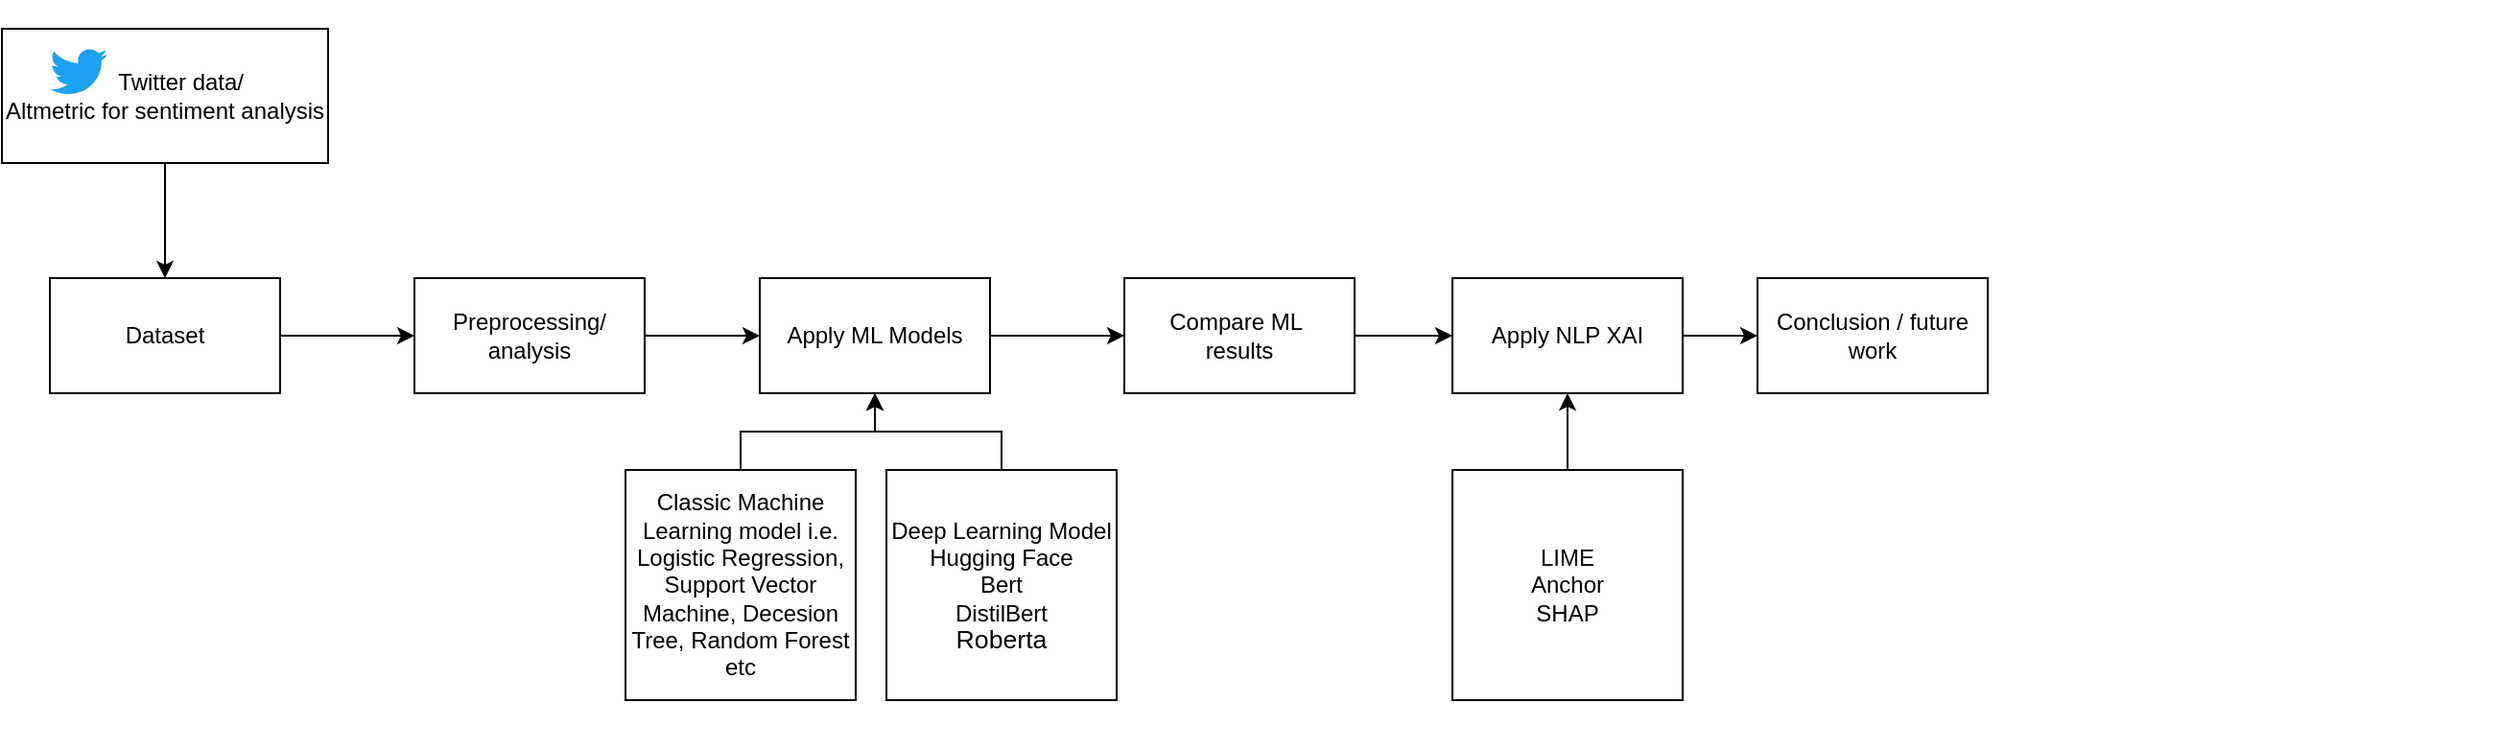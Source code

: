 <mxfile version="20.6.0" type="device"><diagram name="Page-1" id="12e1b939-464a-85fe-373e-61e167be1490"><mxGraphModel dx="1422" dy="754" grid="1" gridSize="10" guides="1" tooltips="1" connect="1" arrows="1" fold="1" page="1" pageScale="1.5" pageWidth="1169" pageHeight="826" background="none" math="0" shadow="0"><root><mxCell id="0"/><mxCell id="1" parent="0"/><mxCell id="60da8b9f42644d3a-3" value="ATTRACT" style="text;html=1;strokeColor=none;fillColor=none;align=center;verticalAlign=middle;whiteSpace=wrap;rounded=0;shadow=0;fontSize=27;fontColor=#FFFFFF;fontStyle=1" parent="1" vertex="1"><mxGeometry x="316" y="425" width="280" height="60" as="geometry"/></mxCell><mxCell id="60da8b9f42644d3a-4" value="Blog&lt;div&gt;Keywords&lt;/div&gt;&lt;div&gt;Social Media&lt;/div&gt;" style="text;html=1;strokeColor=none;fillColor=none;align=center;verticalAlign=middle;whiteSpace=wrap;rounded=0;shadow=0;fontSize=14;fontColor=#FFFFFF;" parent="1" vertex="1"><mxGeometry x="316" y="725" width="280" height="90" as="geometry"/></mxCell><mxCell id="60da8b9f42644d3a-6" value="" style="line;strokeWidth=2;html=1;rounded=0;shadow=0;fontSize=27;align=center;fillColor=none;strokeColor=#FFFFFF;" parent="1" vertex="1"><mxGeometry x="336" y="485" width="240" height="10" as="geometry"/></mxCell><mxCell id="60da8b9f42644d3a-7" value="" style="line;strokeWidth=2;html=1;rounded=0;shadow=0;fontSize=27;align=center;fillColor=none;strokeColor=#FFFFFF;" parent="1" vertex="1"><mxGeometry x="336" y="705" width="240" height="10" as="geometry"/></mxCell><mxCell id="60da8b9f42644d3a-18" value="CONVERT" style="text;html=1;strokeColor=none;fillColor=none;align=center;verticalAlign=middle;whiteSpace=wrap;rounded=0;shadow=0;fontSize=27;fontColor=#FFFFFF;fontStyle=1" parent="1" vertex="1"><mxGeometry x="596" y="425" width="280" height="60" as="geometry"/></mxCell><mxCell id="60da8b9f42644d3a-19" value="LIME" style="text;html=1;strokeColor=none;fillColor=none;align=center;verticalAlign=middle;whiteSpace=wrap;rounded=0;shadow=0;fontSize=14;fontColor=#FFFFFF;" parent="1" vertex="1"><mxGeometry x="720" y="660" width="120" height="90" as="geometry"/></mxCell><mxCell id="60da8b9f42644d3a-20" value="" style="line;strokeWidth=2;html=1;rounded=0;shadow=0;fontSize=27;align=center;fillColor=none;strokeColor=#FFFFFF;" parent="1" vertex="1"><mxGeometry x="616" y="485" width="240" height="10" as="geometry"/></mxCell><mxCell id="60da8b9f42644d3a-21" value="" style="line;strokeWidth=2;html=1;rounded=0;shadow=0;fontSize=27;align=center;fillColor=none;strokeColor=#FFFFFF;" parent="1" vertex="1"><mxGeometry x="616" y="705" width="240" height="10" as="geometry"/></mxCell><mxCell id="60da8b9f42644d3a-25" value="CLOSE" style="text;html=1;strokeColor=none;fillColor=none;align=center;verticalAlign=middle;whiteSpace=wrap;rounded=0;shadow=0;fontSize=27;fontColor=#FFFFFF;fontStyle=1" parent="1" vertex="1"><mxGeometry x="876" y="425" width="280" height="60" as="geometry"/></mxCell><mxCell id="60da8b9f42644d3a-26" value="Email&lt;div&gt;Signals&lt;/div&gt;&lt;div&gt;Workflows&lt;/div&gt;" style="text;html=1;strokeColor=none;fillColor=none;align=center;verticalAlign=middle;whiteSpace=wrap;rounded=0;shadow=0;fontSize=14;fontColor=#FFFFFF;" parent="1" vertex="1"><mxGeometry x="876" y="725" width="280" height="90" as="geometry"/></mxCell><mxCell id="60da8b9f42644d3a-27" value="" style="line;strokeWidth=2;html=1;rounded=0;shadow=0;fontSize=27;align=center;fillColor=none;strokeColor=#FFFFFF;" parent="1" vertex="1"><mxGeometry x="896" y="485" width="240" height="10" as="geometry"/></mxCell><mxCell id="60da8b9f42644d3a-28" value="" style="line;strokeWidth=2;html=1;rounded=0;shadow=0;fontSize=27;align=center;fillColor=none;strokeColor=#FFFFFF;" parent="1" vertex="1"><mxGeometry x="896" y="705" width="240" height="10" as="geometry"/></mxCell><mxCell id="60da8b9f42644d3a-32" value="DELIGHT" style="text;html=1;strokeColor=none;fillColor=none;align=center;verticalAlign=middle;whiteSpace=wrap;rounded=0;shadow=0;fontSize=27;fontColor=#FFFFFF;fontStyle=1" parent="1" vertex="1"><mxGeometry x="1156" y="425" width="280" height="60" as="geometry"/></mxCell><mxCell id="60da8b9f42644d3a-33" value="Events&lt;div&gt;Social Inbox&lt;/div&gt;&lt;div&gt;Smart Content&lt;/div&gt;" style="text;html=1;strokeColor=none;fillColor=none;align=center;verticalAlign=middle;whiteSpace=wrap;rounded=0;shadow=0;fontSize=14;fontColor=#FFFFFF;" parent="1" vertex="1"><mxGeometry x="1156" y="725" width="280" height="90" as="geometry"/></mxCell><mxCell id="60da8b9f42644d3a-34" value="" style="line;strokeWidth=2;html=1;rounded=0;shadow=0;fontSize=27;align=center;fillColor=none;strokeColor=#FFFFFF;" parent="1" vertex="1"><mxGeometry x="1176" y="485" width="240" height="10" as="geometry"/></mxCell><mxCell id="60da8b9f42644d3a-35" value="" style="line;strokeWidth=2;html=1;rounded=0;shadow=0;fontSize=27;align=center;fillColor=none;strokeColor=#FFFFFF;" parent="1" vertex="1"><mxGeometry x="1176" y="705" width="240" height="10" as="geometry"/></mxCell><mxCell id="R2GoUxkFExaCp2HPV4_3-5" style="edgeStyle=orthogonalEdgeStyle;rounded=0;orthogonalLoop=1;jettySize=auto;html=1;entryX=0;entryY=0.5;entryDx=0;entryDy=0;" parent="1" source="R2GoUxkFExaCp2HPV4_3-1" target="R2GoUxkFExaCp2HPV4_3-2" edge="1"><mxGeometry relative="1" as="geometry"/></mxCell><mxCell id="R2GoUxkFExaCp2HPV4_3-1" value="Dataset" style="rounded=0;whiteSpace=wrap;html=1;" parent="1" vertex="1"><mxGeometry x="160" y="570" width="120" height="60" as="geometry"/></mxCell><mxCell id="R2GoUxkFExaCp2HPV4_3-6" style="edgeStyle=orthogonalEdgeStyle;rounded=0;orthogonalLoop=1;jettySize=auto;html=1;entryX=0;entryY=0.5;entryDx=0;entryDy=0;" parent="1" source="R2GoUxkFExaCp2HPV4_3-2" target="R2GoUxkFExaCp2HPV4_3-3" edge="1"><mxGeometry relative="1" as="geometry"/></mxCell><mxCell id="R2GoUxkFExaCp2HPV4_3-2" value="Preprocessing/&lt;br&gt;analysis" style="rounded=0;whiteSpace=wrap;html=1;" parent="1" vertex="1"><mxGeometry x="350" y="570" width="120" height="60" as="geometry"/></mxCell><mxCell id="R2GoUxkFExaCp2HPV4_3-7" style="edgeStyle=orthogonalEdgeStyle;rounded=0;orthogonalLoop=1;jettySize=auto;html=1;entryX=0;entryY=0.5;entryDx=0;entryDy=0;" parent="1" source="R2GoUxkFExaCp2HPV4_3-3" target="R2GoUxkFExaCp2HPV4_3-4" edge="1"><mxGeometry relative="1" as="geometry"/></mxCell><mxCell id="R2GoUxkFExaCp2HPV4_3-3" value="Apply ML Models" style="rounded=0;whiteSpace=wrap;html=1;" parent="1" vertex="1"><mxGeometry x="530" y="570" width="120" height="60" as="geometry"/></mxCell><mxCell id="R2GoUxkFExaCp2HPV4_3-9" style="edgeStyle=orthogonalEdgeStyle;rounded=0;orthogonalLoop=1;jettySize=auto;html=1;exitX=1;exitY=0.5;exitDx=0;exitDy=0;entryX=0;entryY=0.5;entryDx=0;entryDy=0;" parent="1" source="R2GoUxkFExaCp2HPV4_3-4" target="R2GoUxkFExaCp2HPV4_3-8" edge="1"><mxGeometry relative="1" as="geometry"/></mxCell><mxCell id="R2GoUxkFExaCp2HPV4_3-4" value="Compare ML&amp;nbsp;&lt;br&gt;results" style="rounded=0;whiteSpace=wrap;html=1;" parent="1" vertex="1"><mxGeometry x="720" y="570" width="120" height="60" as="geometry"/></mxCell><mxCell id="R2GoUxkFExaCp2HPV4_3-23" style="edgeStyle=orthogonalEdgeStyle;rounded=0;orthogonalLoop=1;jettySize=auto;html=1;exitX=1;exitY=0.5;exitDx=0;exitDy=0;entryX=0;entryY=0.5;entryDx=0;entryDy=0;" parent="1" source="R2GoUxkFExaCp2HPV4_3-8" target="R2GoUxkFExaCp2HPV4_3-22" edge="1"><mxGeometry relative="1" as="geometry"/></mxCell><mxCell id="R2GoUxkFExaCp2HPV4_3-8" value="Apply NLP XAI" style="rounded=0;whiteSpace=wrap;html=1;" parent="1" vertex="1"><mxGeometry x="891" y="570" width="120" height="60" as="geometry"/></mxCell><mxCell id="R2GoUxkFExaCp2HPV4_3-25" style="edgeStyle=orthogonalEdgeStyle;rounded=0;orthogonalLoop=1;jettySize=auto;html=1;entryX=0.5;entryY=0;entryDx=0;entryDy=0;" parent="1" source="R2GoUxkFExaCp2HPV4_3-10" target="R2GoUxkFExaCp2HPV4_3-1" edge="1"><mxGeometry relative="1" as="geometry"/></mxCell><mxCell id="R2GoUxkFExaCp2HPV4_3-10" value="&amp;nbsp; &amp;nbsp; &amp;nbsp;Twitter data/&lt;br&gt;Altmetric for sentiment analysis" style="rounded=0;whiteSpace=wrap;html=1;" parent="1" vertex="1"><mxGeometry x="135" y="440" width="170" height="70" as="geometry"/></mxCell><mxCell id="R2GoUxkFExaCp2HPV4_3-12" value="" style="dashed=0;outlineConnect=0;html=1;align=center;labelPosition=center;verticalLabelPosition=bottom;verticalAlign=top;shape=mxgraph.weblogos.twitter;fillColor=#1DA1F2;strokeColor=none" parent="1" vertex="1"><mxGeometry x="160" y="450" width="30" height="25" as="geometry"/></mxCell><mxCell id="R2GoUxkFExaCp2HPV4_3-17" style="edgeStyle=orthogonalEdgeStyle;rounded=0;orthogonalLoop=1;jettySize=auto;html=1;entryX=0.5;entryY=1;entryDx=0;entryDy=0;" parent="1" source="R2GoUxkFExaCp2HPV4_3-13" target="R2GoUxkFExaCp2HPV4_3-3" edge="1"><mxGeometry relative="1" as="geometry"/></mxCell><mxCell id="R2GoUxkFExaCp2HPV4_3-13" value="Classic Machine Learning model i.e. Logistic Regression, Support Vector Machine, Decesion Tree, Random Forest etc" style="whiteSpace=wrap;html=1;aspect=fixed;" parent="1" vertex="1"><mxGeometry x="460" y="670" width="120" height="120" as="geometry"/></mxCell><mxCell id="R2GoUxkFExaCp2HPV4_3-28" style="edgeStyle=orthogonalEdgeStyle;rounded=0;orthogonalLoop=1;jettySize=auto;html=1;" parent="1" source="R2GoUxkFExaCp2HPV4_3-14" target="R2GoUxkFExaCp2HPV4_3-8" edge="1"><mxGeometry relative="1" as="geometry"/></mxCell><mxCell id="R2GoUxkFExaCp2HPV4_3-14" value="LIME&lt;br&gt;Anchor&lt;br&gt;SHAP&lt;br&gt;" style="whiteSpace=wrap;html=1;aspect=fixed;" parent="1" vertex="1"><mxGeometry x="891" y="670" width="120" height="120" as="geometry"/></mxCell><mxCell id="R2GoUxkFExaCp2HPV4_3-21" style="edgeStyle=orthogonalEdgeStyle;rounded=0;orthogonalLoop=1;jettySize=auto;html=1;entryX=0.5;entryY=1;entryDx=0;entryDy=0;" parent="1" source="R2GoUxkFExaCp2HPV4_3-20" target="R2GoUxkFExaCp2HPV4_3-3" edge="1"><mxGeometry relative="1" as="geometry"/></mxCell><mxCell id="R2GoUxkFExaCp2HPV4_3-20" value="Deep Learning Model&lt;br&gt;Hugging Face&lt;br&gt;Bert&lt;br&gt;DistilBert&lt;br&gt;&lt;span style=&quot;font-size:10.0pt;line-height:107%;&lt;br/&gt;font-family:LinBiolinumT;mso-fareast-font-family:Calibri;mso-fareast-theme-font:&lt;br/&gt;minor-latin;mso-bidi-font-family:LinBiolinumT;mso-ansi-language:EN-US;&lt;br/&gt;mso-fareast-language:EN-US;mso-bidi-language:AR-SA&quot;&gt;Roberta&lt;/span&gt;" style="whiteSpace=wrap;html=1;aspect=fixed;" parent="1" vertex="1"><mxGeometry x="596" y="670" width="120" height="120" as="geometry"/></mxCell><mxCell id="R2GoUxkFExaCp2HPV4_3-22" value="Conclusion / future work" style="rounded=0;whiteSpace=wrap;html=1;" parent="1" vertex="1"><mxGeometry x="1050" y="570" width="120" height="60" as="geometry"/></mxCell></root></mxGraphModel></diagram></mxfile>